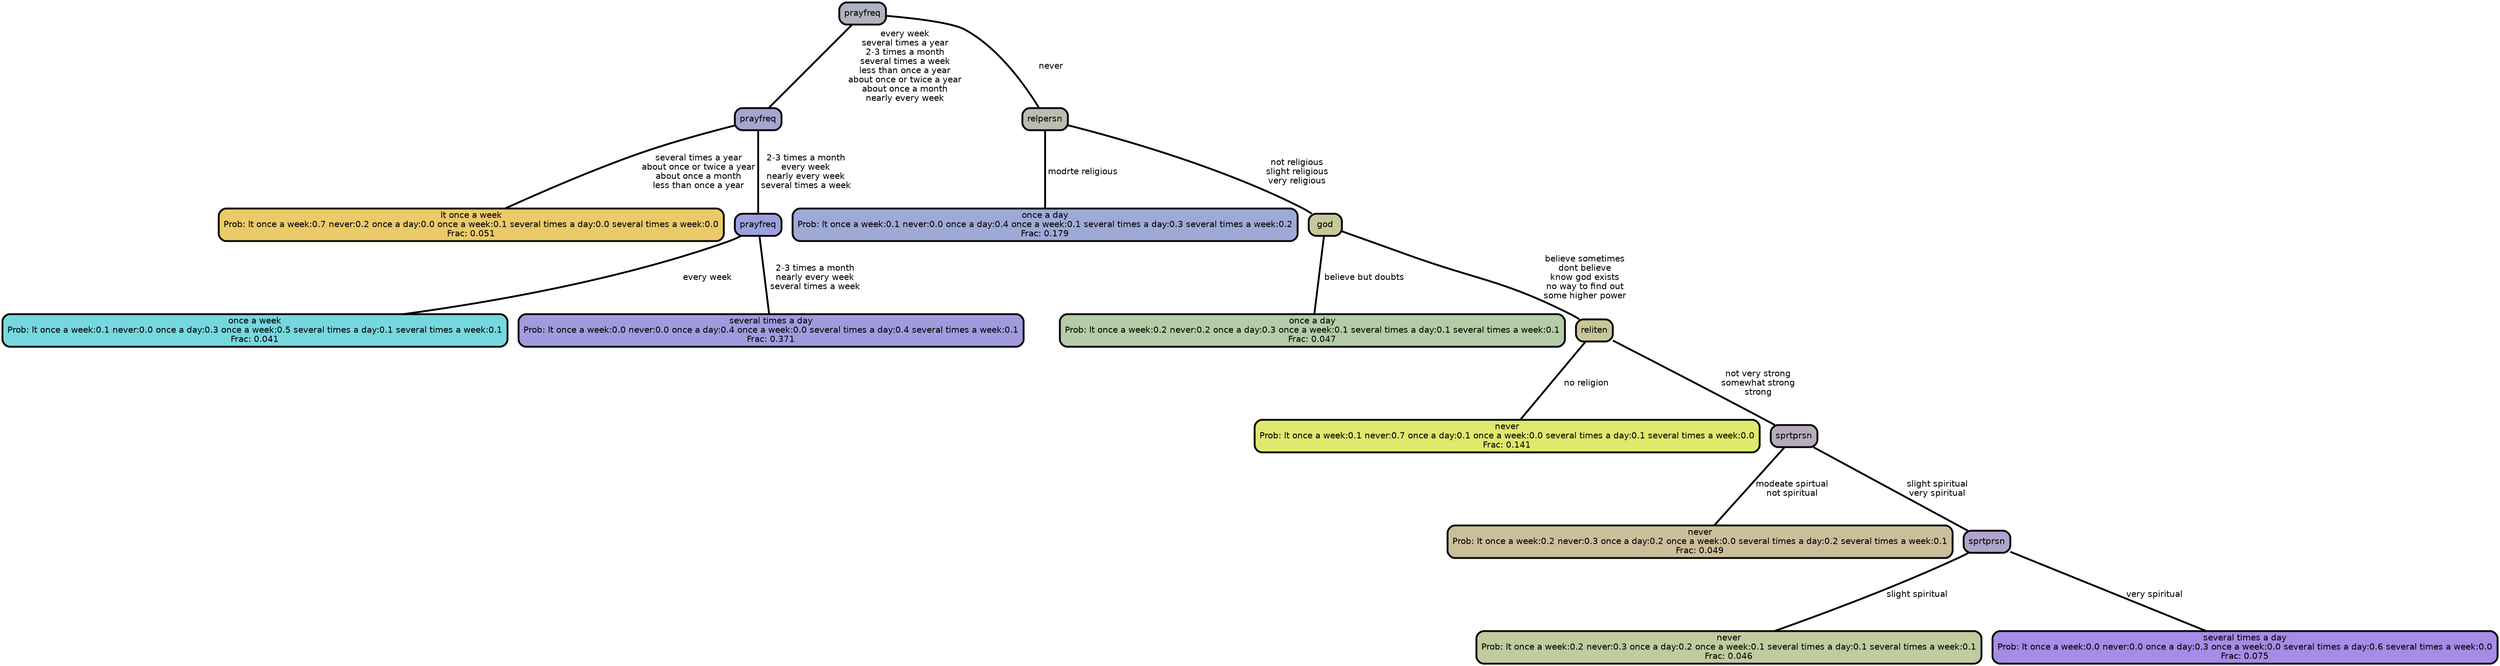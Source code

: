 graph Tree {
node [shape=box, style="filled, rounded",color="black",penwidth="3",fontcolor="black",                 fontname=helvetica] ;
graph [ranksep="0 equally", splines=straight,                 bgcolor=transparent, dpi=200] ;
edge [fontname=helvetica, color=black] ;
0 [label="lt once a week
Prob: lt once a week:0.7 never:0.2 once a day:0.0 once a week:0.1 several times a day:0.0 several times a week:0.0
Frac: 0.051", fillcolor="#ebca69"] ;
1 [label="prayfreq", fillcolor="#a5a5d2"] ;
2 [label="once a week
Prob: lt once a week:0.1 never:0.0 once a day:0.3 once a week:0.5 several times a day:0.1 several times a week:0.1
Frac: 0.041", fillcolor="#76d8de"] ;
3 [label="prayfreq", fillcolor="#9ca1de"] ;
4 [label="several times a day
Prob: lt once a week:0.0 never:0.0 once a day:0.4 once a week:0.0 several times a day:0.4 several times a week:0.1
Frac: 0.371", fillcolor="#a19bde"] ;
5 [label="prayfreq", fillcolor="#b0b3bf"] ;
6 [label="once a day
Prob: lt once a week:0.1 never:0.0 once a day:0.4 once a week:0.1 several times a day:0.3 several times a week:0.2
Frac: 0.179", fillcolor="#9eaad6"] ;
7 [label="relpersn", fillcolor="#b9beae"] ;
8 [label="once a day
Prob: lt once a week:0.2 never:0.2 once a day:0.3 once a week:0.1 several times a day:0.1 several times a week:0.1
Frac: 0.047", fillcolor="#b4cca7"] ;
9 [label="god", fillcolor="#c6c89a"] ;
10 [label="never
Prob: lt once a week:0.1 never:0.7 once a day:0.1 once a week:0.0 several times a day:0.1 several times a week:0.0
Frac: 0.141", fillcolor="#dfe96d"] ;
11 [label="reliten", fillcolor="#c9c799"] ;
12 [label="never
Prob: lt once a week:0.2 never:0.3 once a day:0.2 once a week:0.0 several times a day:0.2 several times a week:0.1
Frac: 0.049", fillcolor="#cbbe9b"] ;
13 [label="sprtprsn", fillcolor="#b7acbd"] ;
14 [label="never
Prob: lt once a week:0.2 never:0.3 once a day:0.2 once a week:0.1 several times a day:0.1 several times a week:0.1
Frac: 0.046", fillcolor="#c0cb9e"] ;
15 [label="sprtprsn", fillcolor="#afa4cb"] ;
16 [label="several times a day
Prob: lt once a week:0.0 never:0.0 once a day:0.3 once a week:0.0 several times a day:0.6 several times a week:0.0
Frac: 0.075", fillcolor="#a58ce6"] ;
1 -- 0 [label=" several times a year\n about once or twice a year\n about once a month\n less than once a year",penwidth=3] ;
1 -- 3 [label=" 2-3 times a month\n every week\n nearly every week\n several times a week",penwidth=3] ;
3 -- 2 [label=" every week",penwidth=3] ;
3 -- 4 [label=" 2-3 times a month\n nearly every week\n several times a week",penwidth=3] ;
5 -- 1 [label=" every week\n several times a year\n 2-3 times a month\n several times a week\n less than once a year\n about once or twice a year\n about once a month\n nearly every week",penwidth=3] ;
5 -- 7 [label=" never",penwidth=3] ;
7 -- 6 [label=" modrte religious",penwidth=3] ;
7 -- 9 [label=" not religious\n slight religious\n very religious",penwidth=3] ;
9 -- 8 [label=" believe but doubts",penwidth=3] ;
9 -- 11 [label=" believe sometimes\n dont believe\n know god exists\n no way to find out\n some higher power",penwidth=3] ;
11 -- 10 [label=" no religion",penwidth=3] ;
11 -- 13 [label=" not very strong\n somewhat strong\n strong",penwidth=3] ;
13 -- 12 [label=" modeate spirtual\n not spiritual",penwidth=3] ;
13 -- 15 [label=" slight spiritual\n very spiritual",penwidth=3] ;
15 -- 14 [label=" slight spiritual",penwidth=3] ;
15 -- 16 [label=" very spiritual",penwidth=3] ;
{rank = same;}}